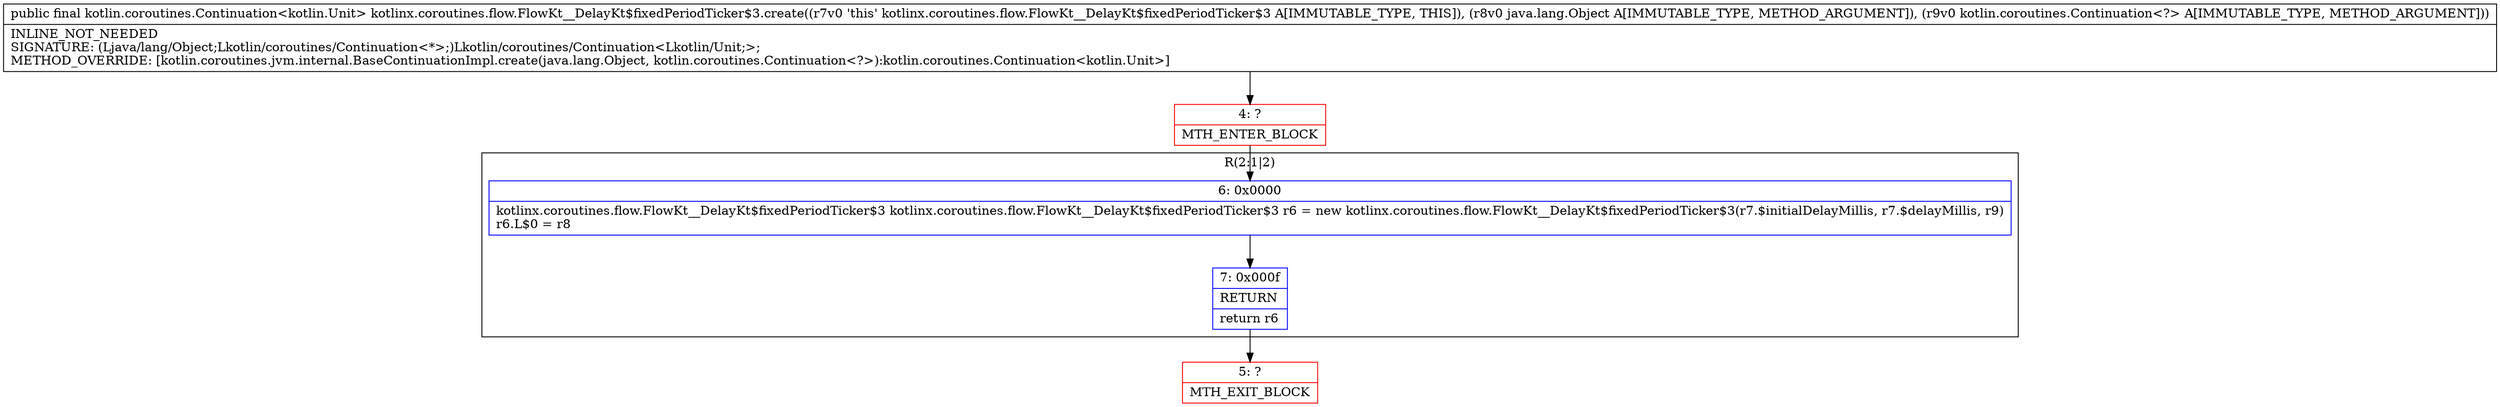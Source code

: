 digraph "CFG forkotlinx.coroutines.flow.FlowKt__DelayKt$fixedPeriodTicker$3.create(Ljava\/lang\/Object;Lkotlin\/coroutines\/Continuation;)Lkotlin\/coroutines\/Continuation;" {
subgraph cluster_Region_1979446667 {
label = "R(2:1|2)";
node [shape=record,color=blue];
Node_6 [shape=record,label="{6\:\ 0x0000|kotlinx.coroutines.flow.FlowKt__DelayKt$fixedPeriodTicker$3 kotlinx.coroutines.flow.FlowKt__DelayKt$fixedPeriodTicker$3 r6 = new kotlinx.coroutines.flow.FlowKt__DelayKt$fixedPeriodTicker$3(r7.$initialDelayMillis, r7.$delayMillis, r9)\lr6.L$0 = r8\l}"];
Node_7 [shape=record,label="{7\:\ 0x000f|RETURN\l|return r6\l}"];
}
Node_4 [shape=record,color=red,label="{4\:\ ?|MTH_ENTER_BLOCK\l}"];
Node_5 [shape=record,color=red,label="{5\:\ ?|MTH_EXIT_BLOCK\l}"];
MethodNode[shape=record,label="{public final kotlin.coroutines.Continuation\<kotlin.Unit\> kotlinx.coroutines.flow.FlowKt__DelayKt$fixedPeriodTicker$3.create((r7v0 'this' kotlinx.coroutines.flow.FlowKt__DelayKt$fixedPeriodTicker$3 A[IMMUTABLE_TYPE, THIS]), (r8v0 java.lang.Object A[IMMUTABLE_TYPE, METHOD_ARGUMENT]), (r9v0 kotlin.coroutines.Continuation\<?\> A[IMMUTABLE_TYPE, METHOD_ARGUMENT]))  | INLINE_NOT_NEEDED\lSIGNATURE: (Ljava\/lang\/Object;Lkotlin\/coroutines\/Continuation\<*\>;)Lkotlin\/coroutines\/Continuation\<Lkotlin\/Unit;\>;\lMETHOD_OVERRIDE: [kotlin.coroutines.jvm.internal.BaseContinuationImpl.create(java.lang.Object, kotlin.coroutines.Continuation\<?\>):kotlin.coroutines.Continuation\<kotlin.Unit\>]\l}"];
MethodNode -> Node_4;Node_6 -> Node_7;
Node_7 -> Node_5;
Node_4 -> Node_6;
}

